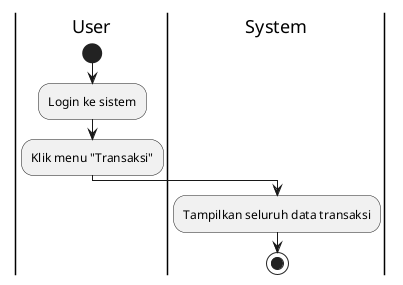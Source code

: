 @startuml
|User|
start
:Login ke sistem;
:Klik menu "Transaksi";
|System|
:Tampilkan seluruh data transaksi;
stop
@enduml
